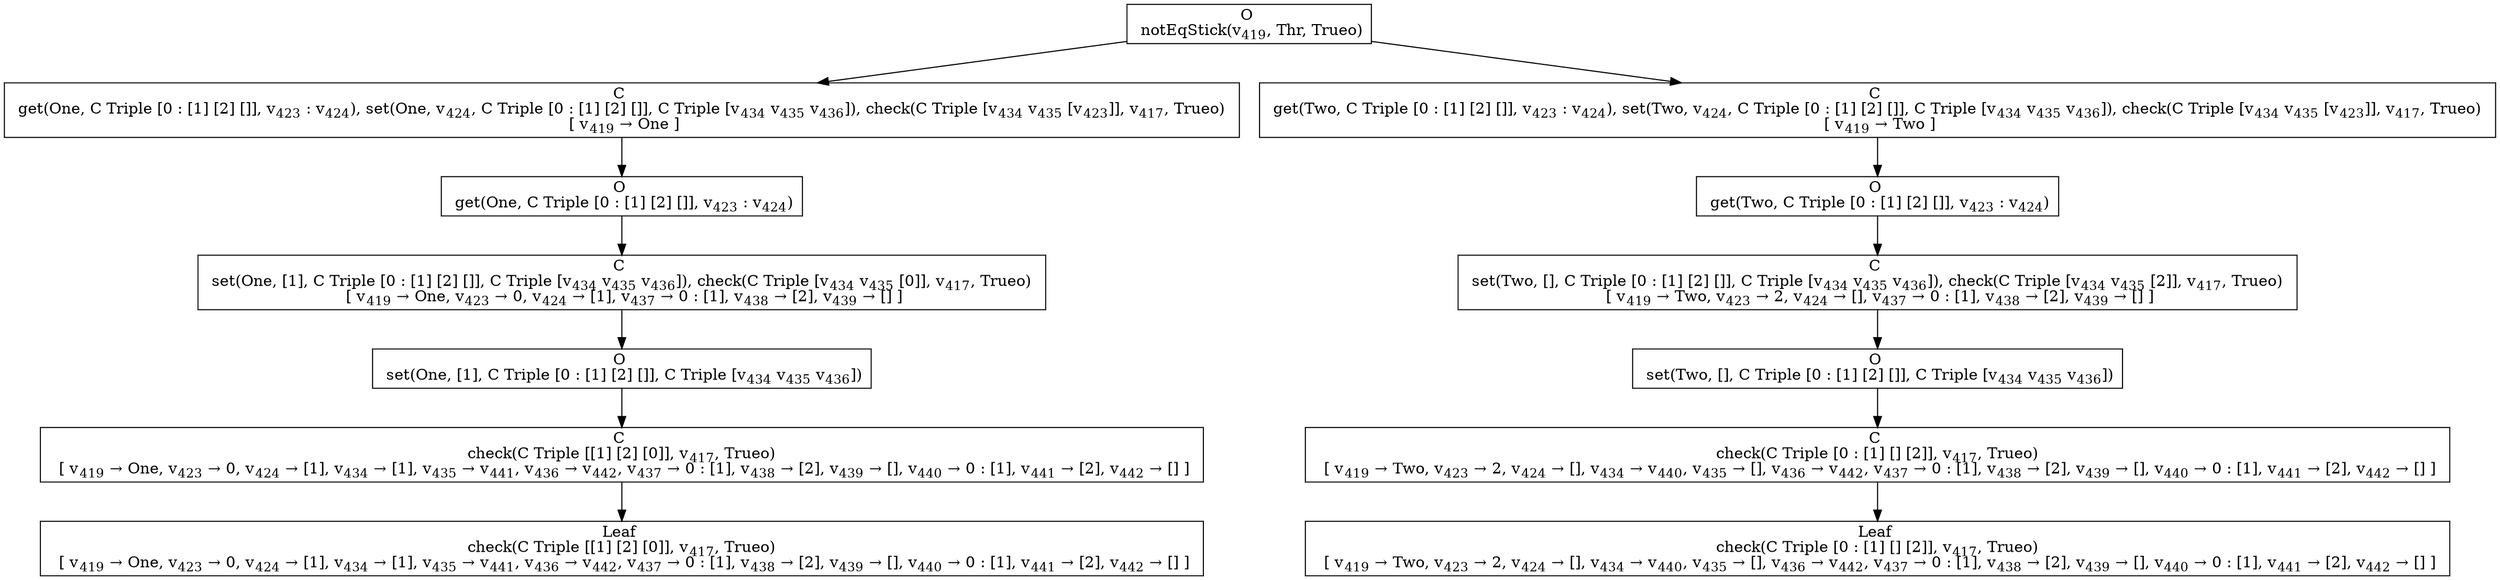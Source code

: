 digraph {
    graph [rankdir=TB
          ,bgcolor=transparent];
    node [shape=box
         ,fillcolor=white
         ,style=filled];
    0 [label=<O <BR/> notEqStick(v<SUB>419</SUB>, Thr, Trueo)>];
    1 [label=<C <BR/> get(One, C Triple [0 : [1] [2] []], v<SUB>423</SUB> : v<SUB>424</SUB>), set(One, v<SUB>424</SUB>, C Triple [0 : [1] [2] []], C Triple [v<SUB>434</SUB> v<SUB>435</SUB> v<SUB>436</SUB>]), check(C Triple [v<SUB>434</SUB> v<SUB>435</SUB> [v<SUB>423</SUB>]], v<SUB>417</SUB>, Trueo) <BR/>  [ v<SUB>419</SUB> &rarr; One ] >];
    2 [label=<C <BR/> get(Two, C Triple [0 : [1] [2] []], v<SUB>423</SUB> : v<SUB>424</SUB>), set(Two, v<SUB>424</SUB>, C Triple [0 : [1] [2] []], C Triple [v<SUB>434</SUB> v<SUB>435</SUB> v<SUB>436</SUB>]), check(C Triple [v<SUB>434</SUB> v<SUB>435</SUB> [v<SUB>423</SUB>]], v<SUB>417</SUB>, Trueo) <BR/>  [ v<SUB>419</SUB> &rarr; Two ] >];
    3 [label=<O <BR/> get(One, C Triple [0 : [1] [2] []], v<SUB>423</SUB> : v<SUB>424</SUB>)>];
    4 [label=<C <BR/> set(One, [1], C Triple [0 : [1] [2] []], C Triple [v<SUB>434</SUB> v<SUB>435</SUB> v<SUB>436</SUB>]), check(C Triple [v<SUB>434</SUB> v<SUB>435</SUB> [0]], v<SUB>417</SUB>, Trueo) <BR/>  [ v<SUB>419</SUB> &rarr; One, v<SUB>423</SUB> &rarr; 0, v<SUB>424</SUB> &rarr; [1], v<SUB>437</SUB> &rarr; 0 : [1], v<SUB>438</SUB> &rarr; [2], v<SUB>439</SUB> &rarr; [] ] >];
    5 [label=<O <BR/> set(One, [1], C Triple [0 : [1] [2] []], C Triple [v<SUB>434</SUB> v<SUB>435</SUB> v<SUB>436</SUB>])>];
    6 [label=<C <BR/> check(C Triple [[1] [2] [0]], v<SUB>417</SUB>, Trueo) <BR/>  [ v<SUB>419</SUB> &rarr; One, v<SUB>423</SUB> &rarr; 0, v<SUB>424</SUB> &rarr; [1], v<SUB>434</SUB> &rarr; [1], v<SUB>435</SUB> &rarr; v<SUB>441</SUB>, v<SUB>436</SUB> &rarr; v<SUB>442</SUB>, v<SUB>437</SUB> &rarr; 0 : [1], v<SUB>438</SUB> &rarr; [2], v<SUB>439</SUB> &rarr; [], v<SUB>440</SUB> &rarr; 0 : [1], v<SUB>441</SUB> &rarr; [2], v<SUB>442</SUB> &rarr; [] ] >];
    7 [label=<Leaf <BR/> check(C Triple [[1] [2] [0]], v<SUB>417</SUB>, Trueo) <BR/>  [ v<SUB>419</SUB> &rarr; One, v<SUB>423</SUB> &rarr; 0, v<SUB>424</SUB> &rarr; [1], v<SUB>434</SUB> &rarr; [1], v<SUB>435</SUB> &rarr; v<SUB>441</SUB>, v<SUB>436</SUB> &rarr; v<SUB>442</SUB>, v<SUB>437</SUB> &rarr; 0 : [1], v<SUB>438</SUB> &rarr; [2], v<SUB>439</SUB> &rarr; [], v<SUB>440</SUB> &rarr; 0 : [1], v<SUB>441</SUB> &rarr; [2], v<SUB>442</SUB> &rarr; [] ] >];
    8 [label=<O <BR/> get(Two, C Triple [0 : [1] [2] []], v<SUB>423</SUB> : v<SUB>424</SUB>)>];
    9 [label=<C <BR/> set(Two, [], C Triple [0 : [1] [2] []], C Triple [v<SUB>434</SUB> v<SUB>435</SUB> v<SUB>436</SUB>]), check(C Triple [v<SUB>434</SUB> v<SUB>435</SUB> [2]], v<SUB>417</SUB>, Trueo) <BR/>  [ v<SUB>419</SUB> &rarr; Two, v<SUB>423</SUB> &rarr; 2, v<SUB>424</SUB> &rarr; [], v<SUB>437</SUB> &rarr; 0 : [1], v<SUB>438</SUB> &rarr; [2], v<SUB>439</SUB> &rarr; [] ] >];
    10 [label=<O <BR/> set(Two, [], C Triple [0 : [1] [2] []], C Triple [v<SUB>434</SUB> v<SUB>435</SUB> v<SUB>436</SUB>])>];
    11 [label=<C <BR/> check(C Triple [0 : [1] [] [2]], v<SUB>417</SUB>, Trueo) <BR/>  [ v<SUB>419</SUB> &rarr; Two, v<SUB>423</SUB> &rarr; 2, v<SUB>424</SUB> &rarr; [], v<SUB>434</SUB> &rarr; v<SUB>440</SUB>, v<SUB>435</SUB> &rarr; [], v<SUB>436</SUB> &rarr; v<SUB>442</SUB>, v<SUB>437</SUB> &rarr; 0 : [1], v<SUB>438</SUB> &rarr; [2], v<SUB>439</SUB> &rarr; [], v<SUB>440</SUB> &rarr; 0 : [1], v<SUB>441</SUB> &rarr; [2], v<SUB>442</SUB> &rarr; [] ] >];
    12 [label=<Leaf <BR/> check(C Triple [0 : [1] [] [2]], v<SUB>417</SUB>, Trueo) <BR/>  [ v<SUB>419</SUB> &rarr; Two, v<SUB>423</SUB> &rarr; 2, v<SUB>424</SUB> &rarr; [], v<SUB>434</SUB> &rarr; v<SUB>440</SUB>, v<SUB>435</SUB> &rarr; [], v<SUB>436</SUB> &rarr; v<SUB>442</SUB>, v<SUB>437</SUB> &rarr; 0 : [1], v<SUB>438</SUB> &rarr; [2], v<SUB>439</SUB> &rarr; [], v<SUB>440</SUB> &rarr; 0 : [1], v<SUB>441</SUB> &rarr; [2], v<SUB>442</SUB> &rarr; [] ] >];
    0 -> 1 [label=""];
    0 -> 2 [label=""];
    1 -> 3 [label=""];
    2 -> 8 [label=""];
    3 -> 4 [label=""];
    4 -> 5 [label=""];
    5 -> 6 [label=""];
    6 -> 7 [label=""];
    8 -> 9 [label=""];
    9 -> 10 [label=""];
    10 -> 11 [label=""];
    11 -> 12 [label=""];
}